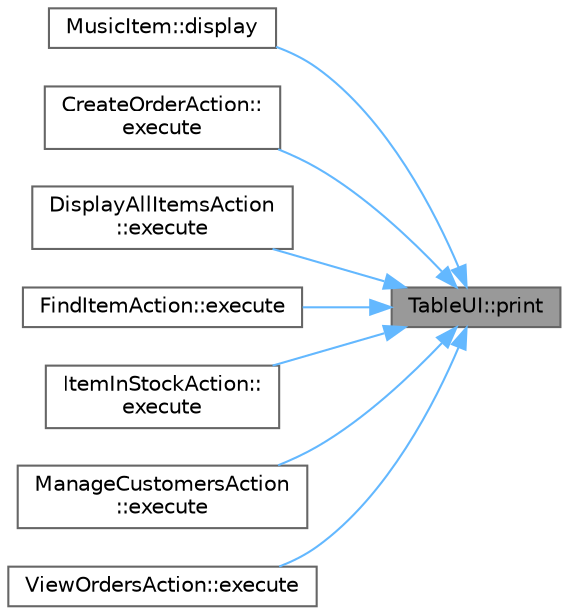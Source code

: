 digraph "TableUI::print"
{
 // LATEX_PDF_SIZE
  bgcolor="transparent";
  edge [fontname=Helvetica,fontsize=10,labelfontname=Helvetica,labelfontsize=10];
  node [fontname=Helvetica,fontsize=10,shape=box,height=0.2,width=0.4];
  rankdir="RL";
  Node1 [id="Node000001",label="TableUI::print",height=0.2,width=0.4,color="gray40", fillcolor="grey60", style="filled", fontcolor="black",tooltip="In ra bảng từ một danh sách các hàng (tuples), mỗi hàng là một vector chuỗi."];
  Node1 -> Node2 [id="edge1_Node000001_Node000002",dir="back",color="steelblue1",style="solid",tooltip=" "];
  Node2 [id="Node000002",label="MusicItem::display",height=0.2,width=0.4,color="grey40", fillcolor="white", style="filled",URL="$class_music_item.html#ae8a82175f4ac8d3d95f035cce843c9d7",tooltip="Hiển thị thông tin của mặt hàng dưới dạng bảng."];
  Node1 -> Node3 [id="edge2_Node000001_Node000003",dir="back",color="steelblue1",style="solid",tooltip=" "];
  Node3 [id="Node000003",label="CreateOrderAction::\lexecute",height=0.2,width=0.4,color="grey40", fillcolor="white", style="filled",URL="$class_create_order_action.html#a18af157ae54735ec01177a3e03faf3d6",tooltip="Ghi đè phương thức execute để thực hiện quy trình tạo đơn hàng."];
  Node1 -> Node4 [id="edge3_Node000001_Node000004",dir="back",color="steelblue1",style="solid",tooltip=" "];
  Node4 [id="Node000004",label="DisplayAllItemsAction\l::execute",height=0.2,width=0.4,color="grey40", fillcolor="white", style="filled",URL="$class_display_all_items_action.html#af24c5cde6eb46717b69a47102f909902",tooltip="Ghi đè phương thức execute để thực hiện việc hiển thị danh sách mặt hàng."];
  Node1 -> Node5 [id="edge4_Node000001_Node000005",dir="back",color="steelblue1",style="solid",tooltip=" "];
  Node5 [id="Node000005",label="FindItemAction::execute",height=0.2,width=0.4,color="grey40", fillcolor="white", style="filled",URL="$class_find_item_action.html#a280066720254c0d5f157848245305614",tooltip="Ghi đè phương thức execute để thực hiện việc tìm kiếm và hiển thị mặt hàng."];
  Node1 -> Node6 [id="edge5_Node000001_Node000006",dir="back",color="steelblue1",style="solid",tooltip=" "];
  Node6 [id="Node000006",label="ItemInStockAction::\lexecute",height=0.2,width=0.4,color="grey40", fillcolor="white", style="filled",URL="$class_item_in_stock_action.html#a7cee308e1c67baf16a26726a679737da",tooltip="Ghi đè phương thức execute để thực hiện việc hiển thị số lượng mặt hàng trong kho."];
  Node1 -> Node7 [id="edge6_Node000001_Node000007",dir="back",color="steelblue1",style="solid",tooltip=" "];
  Node7 [id="Node000007",label="ManageCustomersAction\l::execute",height=0.2,width=0.4,color="grey40", fillcolor="white", style="filled",URL="$class_manage_customers_action.html#ae13d71ec451cf01bc6d8d7b81ff45225",tooltip="Ghi đè phương thức execute để thực hiện việc quản lý khách hàng. Phương thức này sẽ hiển thị menu quả..."];
  Node1 -> Node8 [id="edge7_Node000001_Node000008",dir="back",color="steelblue1",style="solid",tooltip=" "];
  Node8 [id="Node000008",label="ViewOrdersAction::execute",height=0.2,width=0.4,color="grey40", fillcolor="white", style="filled",URL="$class_view_orders_action.html#a1c9b2a697842056d306a77674168d3a0",tooltip="Thực thi hành động hiển thị danh sách đơn hàng. Ghi đè phương thức execute từ giao diện IMenuAction."];
}
